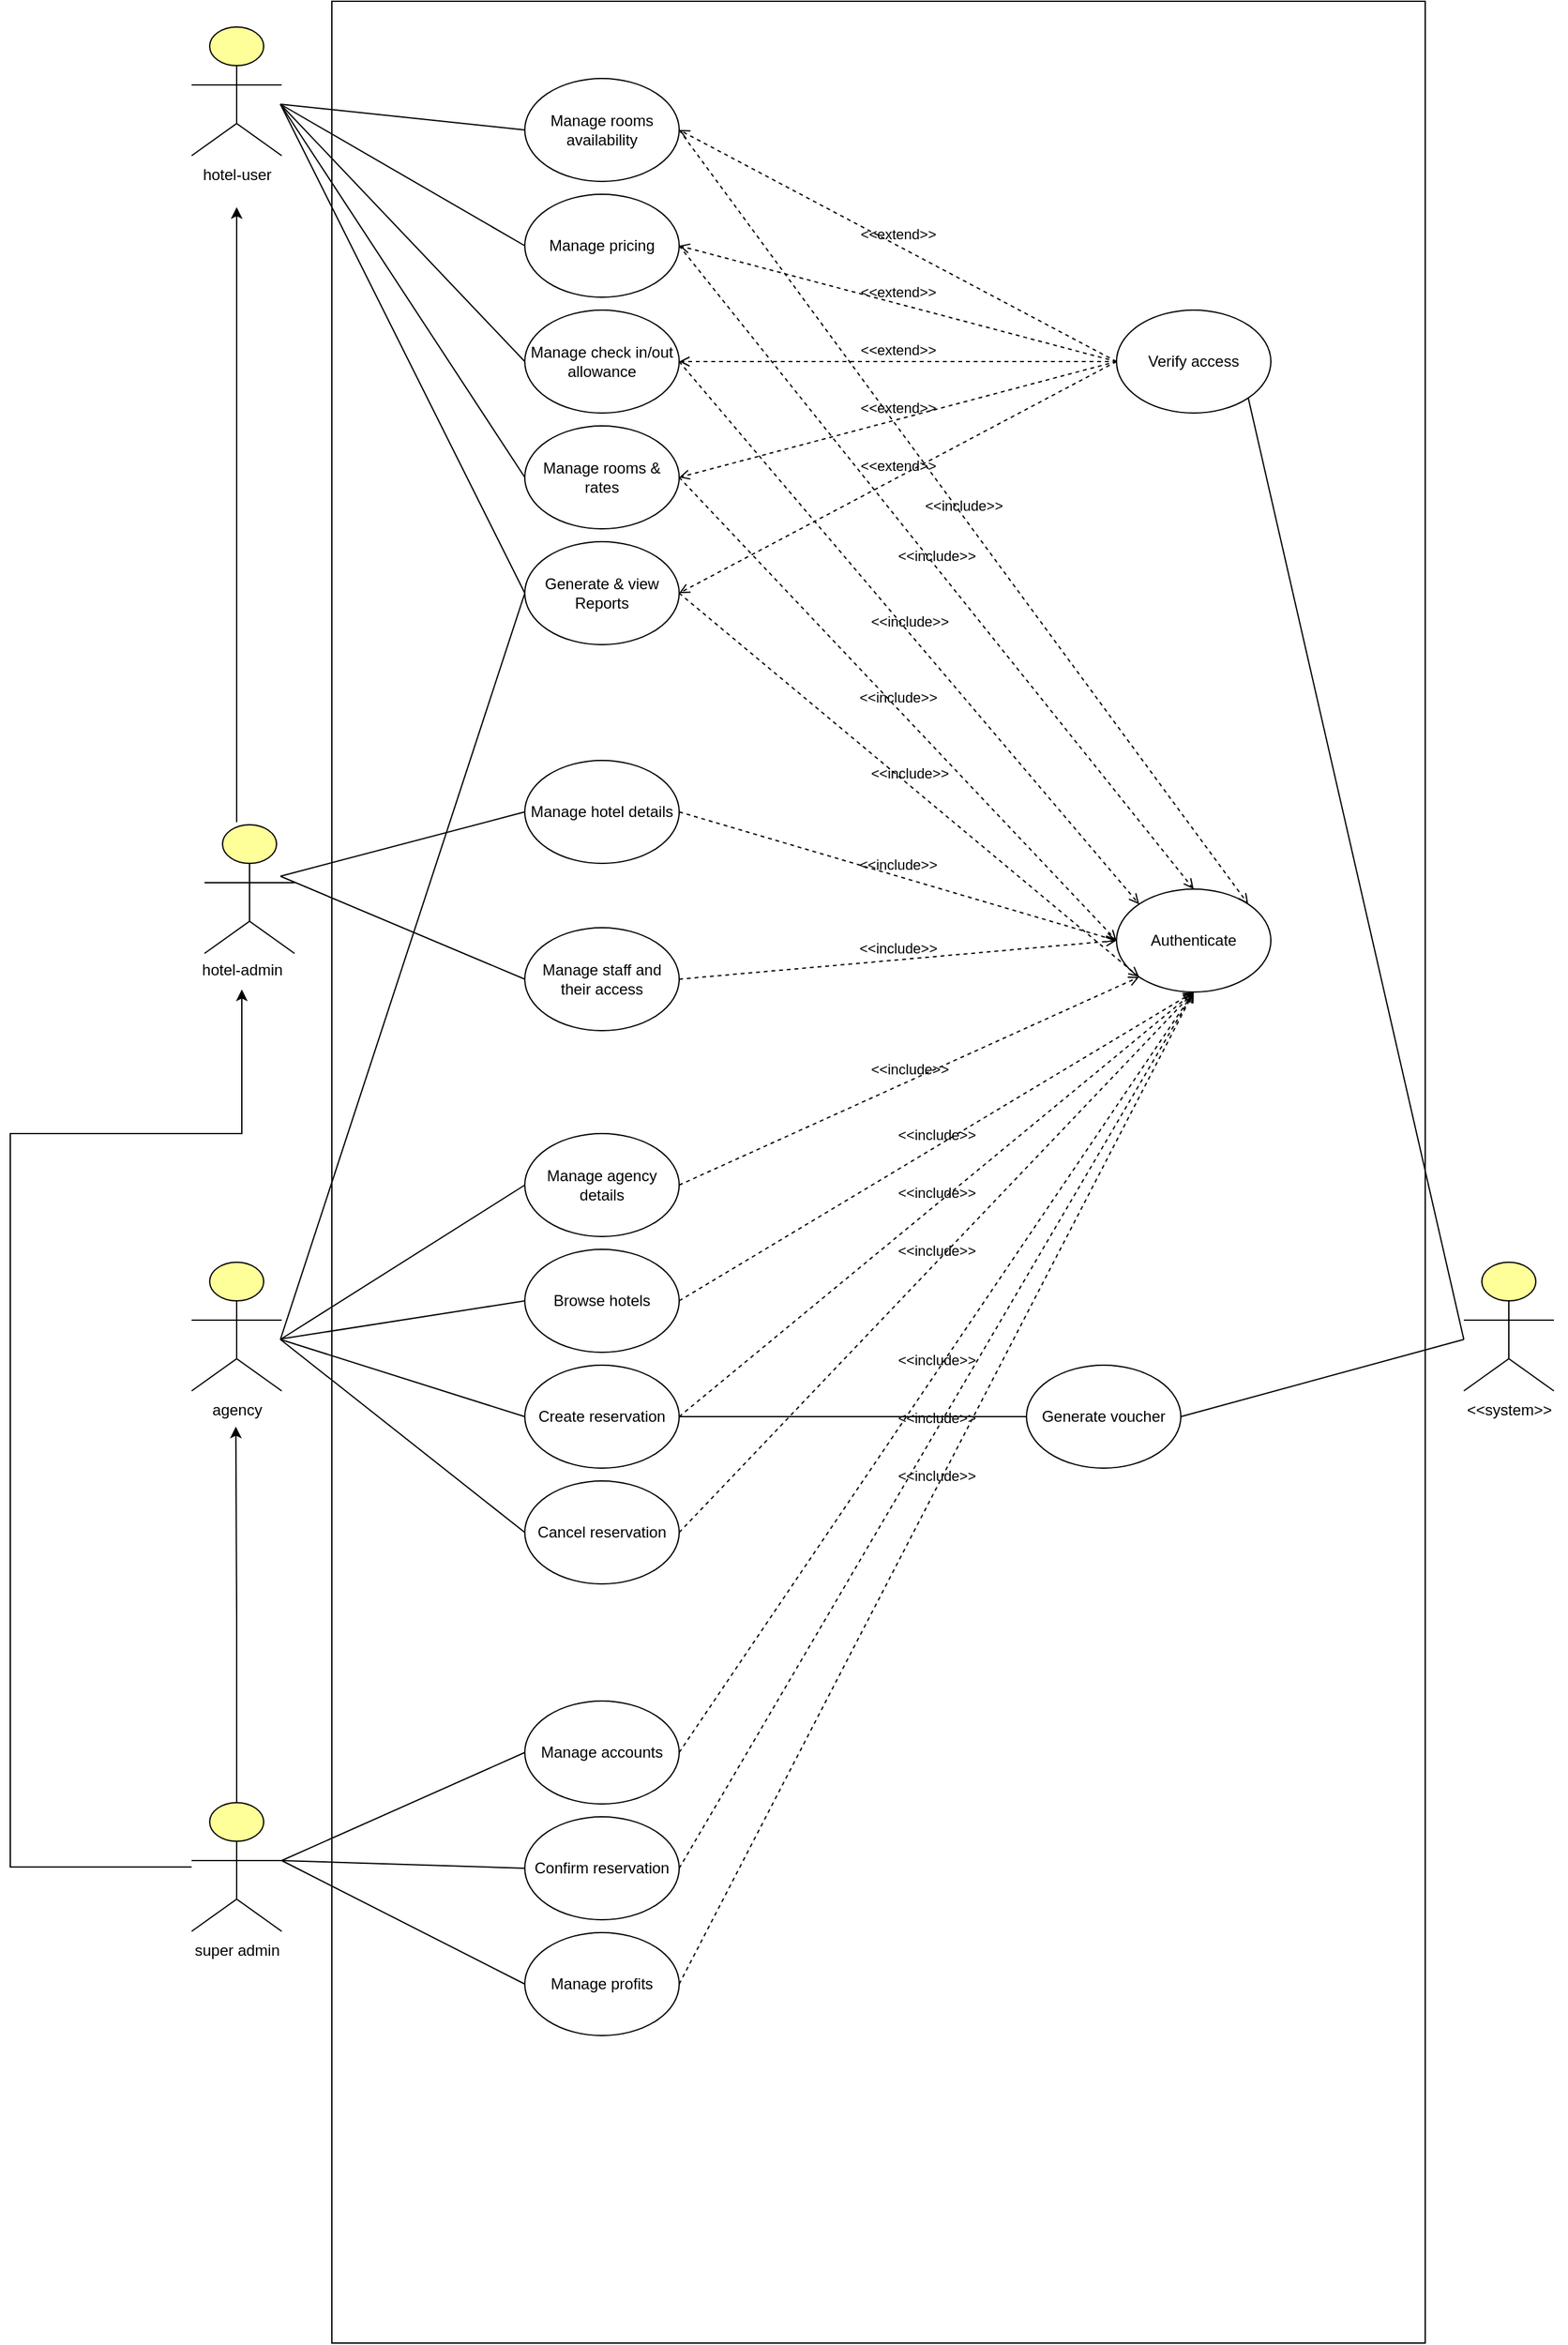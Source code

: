 <mxfile version="26.0.15">
  <diagram name="Page-1" id="pJQkfAfpMvx2vDXl0aS4">
    <mxGraphModel dx="2899" dy="1073" grid="1" gridSize="10" guides="1" tooltips="1" connect="1" arrows="1" fold="1" page="1" pageScale="1" pageWidth="850" pageHeight="1100" math="0" shadow="0">
      <root>
        <mxCell id="0" />
        <mxCell id="1" parent="0" />
        <mxCell id="woPbn98t3P-iTWukvZgP-1" value="" style="rounded=0;whiteSpace=wrap;html=1;" parent="1" vertex="1">
          <mxGeometry width="850" height="1820" as="geometry" />
        </mxCell>
        <mxCell id="woPbn98t3P-iTWukvZgP-10" value="Manage rooms availability" style="ellipse;whiteSpace=wrap;html=1;" parent="1" vertex="1">
          <mxGeometry x="150" y="60" width="120" height="80" as="geometry" />
        </mxCell>
        <mxCell id="woPbn98t3P-iTWukvZgP-11" value="Manage pricing" style="ellipse;whiteSpace=wrap;html=1;" parent="1" vertex="1">
          <mxGeometry x="150" y="150" width="120" height="80" as="geometry" />
        </mxCell>
        <mxCell id="woPbn98t3P-iTWukvZgP-12" value="Manage check in/out allowance" style="ellipse;whiteSpace=wrap;html=1;" parent="1" vertex="1">
          <mxGeometry x="150" y="240" width="120" height="80" as="geometry" />
        </mxCell>
        <mxCell id="woPbn98t3P-iTWukvZgP-13" value="Manage rooms &amp;amp; rates" style="ellipse;whiteSpace=wrap;html=1;" parent="1" vertex="1">
          <mxGeometry x="150" y="330" width="120" height="80" as="geometry" />
        </mxCell>
        <mxCell id="woPbn98t3P-iTWukvZgP-15" value="Generate &amp;amp; view Reports" style="ellipse;whiteSpace=wrap;html=1;" parent="1" vertex="1">
          <mxGeometry x="150" y="420" width="120" height="80" as="geometry" />
        </mxCell>
        <mxCell id="woPbn98t3P-iTWukvZgP-16" value="Verify access" style="ellipse;whiteSpace=wrap;html=1;" parent="1" vertex="1">
          <mxGeometry x="610" y="240" width="120" height="80" as="geometry" />
        </mxCell>
        <mxCell id="woPbn98t3P-iTWukvZgP-17" value="Authenticate" style="ellipse;whiteSpace=wrap;html=1;" parent="1" vertex="1">
          <mxGeometry x="610" y="690" width="120" height="80" as="geometry" />
        </mxCell>
        <mxCell id="woPbn98t3P-iTWukvZgP-18" value="&amp;lt;&amp;lt;include&amp;gt;&amp;gt;" style="html=1;verticalAlign=bottom;labelBackgroundColor=none;endArrow=open;endFill=0;dashed=1;rounded=0;exitX=1;exitY=0.5;exitDx=0;exitDy=0;entryX=1;entryY=0;entryDx=0;entryDy=0;" parent="1" source="woPbn98t3P-iTWukvZgP-10" target="woPbn98t3P-iTWukvZgP-17" edge="1">
          <mxGeometry width="160" relative="1" as="geometry">
            <mxPoint x="280" y="110" as="sourcePoint" />
            <mxPoint x="440" y="110" as="targetPoint" />
          </mxGeometry>
        </mxCell>
        <mxCell id="woPbn98t3P-iTWukvZgP-19" value="&amp;lt;&amp;lt;include&amp;gt;&amp;gt;" style="html=1;verticalAlign=bottom;labelBackgroundColor=none;endArrow=open;endFill=0;dashed=1;rounded=0;entryX=0.5;entryY=0;entryDx=0;entryDy=0;" parent="1" target="woPbn98t3P-iTWukvZgP-17" edge="1">
          <mxGeometry width="160" relative="1" as="geometry">
            <mxPoint x="270" y="190" as="sourcePoint" />
            <mxPoint x="435" y="190" as="targetPoint" />
          </mxGeometry>
        </mxCell>
        <mxCell id="woPbn98t3P-iTWukvZgP-20" value="&amp;lt;&amp;lt;include&amp;gt;&amp;gt;" style="html=1;verticalAlign=bottom;labelBackgroundColor=none;endArrow=open;endFill=0;dashed=1;rounded=0;entryX=0;entryY=0;entryDx=0;entryDy=0;exitX=1;exitY=0.5;exitDx=0;exitDy=0;" parent="1" source="woPbn98t3P-iTWukvZgP-12" target="woPbn98t3P-iTWukvZgP-17" edge="1">
          <mxGeometry width="160" relative="1" as="geometry">
            <mxPoint x="280" y="200" as="sourcePoint" />
            <mxPoint x="393" y="202" as="targetPoint" />
          </mxGeometry>
        </mxCell>
        <mxCell id="woPbn98t3P-iTWukvZgP-21" value="&amp;lt;&amp;lt;include&amp;gt;&amp;gt;" style="html=1;verticalAlign=bottom;labelBackgroundColor=none;endArrow=open;endFill=0;dashed=1;rounded=0;entryX=0;entryY=0.5;entryDx=0;entryDy=0;exitX=1;exitY=0.5;exitDx=0;exitDy=0;" parent="1" source="woPbn98t3P-iTWukvZgP-13" target="woPbn98t3P-iTWukvZgP-17" edge="1">
          <mxGeometry width="160" relative="1" as="geometry">
            <mxPoint x="280" y="290" as="sourcePoint" />
            <mxPoint x="375" y="230" as="targetPoint" />
          </mxGeometry>
        </mxCell>
        <mxCell id="woPbn98t3P-iTWukvZgP-22" value="&amp;lt;&amp;lt;include&amp;gt;&amp;gt;" style="html=1;verticalAlign=bottom;labelBackgroundColor=none;endArrow=open;endFill=0;dashed=1;rounded=0;entryX=0;entryY=1;entryDx=0;entryDy=0;exitX=1;exitY=0.5;exitDx=0;exitDy=0;" parent="1" source="woPbn98t3P-iTWukvZgP-15" target="woPbn98t3P-iTWukvZgP-17" edge="1">
          <mxGeometry width="160" relative="1" as="geometry">
            <mxPoint x="280" y="380" as="sourcePoint" />
            <mxPoint x="618" y="768" as="targetPoint" />
          </mxGeometry>
        </mxCell>
        <mxCell id="woPbn98t3P-iTWukvZgP-24" value="&amp;lt;&amp;lt;extend&amp;gt;&amp;gt;" style="html=1;verticalAlign=bottom;labelBackgroundColor=none;endArrow=open;endFill=0;dashed=1;rounded=0;exitX=0;exitY=0.5;exitDx=0;exitDy=0;entryX=1;entryY=0.5;entryDx=0;entryDy=0;" parent="1" source="woPbn98t3P-iTWukvZgP-16" target="woPbn98t3P-iTWukvZgP-10" edge="1">
          <mxGeometry width="160" relative="1" as="geometry">
            <mxPoint x="460" y="210" as="sourcePoint" />
            <mxPoint x="620" y="210" as="targetPoint" />
          </mxGeometry>
        </mxCell>
        <mxCell id="woPbn98t3P-iTWukvZgP-25" value="&amp;lt;&amp;lt;extend&amp;gt;&amp;gt;" style="html=1;verticalAlign=bottom;labelBackgroundColor=none;endArrow=open;endFill=0;dashed=1;rounded=0;exitX=0;exitY=0.5;exitDx=0;exitDy=0;entryX=1;entryY=0.5;entryDx=0;entryDy=0;" parent="1" source="woPbn98t3P-iTWukvZgP-16" target="woPbn98t3P-iTWukvZgP-11" edge="1">
          <mxGeometry width="160" relative="1" as="geometry">
            <mxPoint x="610" y="250" as="sourcePoint" />
            <mxPoint x="280" y="110" as="targetPoint" />
          </mxGeometry>
        </mxCell>
        <mxCell id="woPbn98t3P-iTWukvZgP-26" value="&amp;lt;&amp;lt;extend&amp;gt;&amp;gt;" style="html=1;verticalAlign=bottom;labelBackgroundColor=none;endArrow=open;endFill=0;dashed=1;rounded=0;exitX=0;exitY=0.5;exitDx=0;exitDy=0;entryX=1;entryY=0.5;entryDx=0;entryDy=0;" parent="1" source="woPbn98t3P-iTWukvZgP-16" target="woPbn98t3P-iTWukvZgP-12" edge="1">
          <mxGeometry width="160" relative="1" as="geometry">
            <mxPoint x="550" y="290" as="sourcePoint" />
            <mxPoint x="280" y="200" as="targetPoint" />
          </mxGeometry>
        </mxCell>
        <mxCell id="woPbn98t3P-iTWukvZgP-27" value="&amp;lt;&amp;lt;extend&amp;gt;&amp;gt;" style="html=1;verticalAlign=bottom;labelBackgroundColor=none;endArrow=open;endFill=0;dashed=1;rounded=0;exitX=0;exitY=0.5;exitDx=0;exitDy=0;entryX=1;entryY=0.5;entryDx=0;entryDy=0;" parent="1" source="woPbn98t3P-iTWukvZgP-16" target="woPbn98t3P-iTWukvZgP-13" edge="1">
          <mxGeometry width="160" relative="1" as="geometry">
            <mxPoint x="550" y="290" as="sourcePoint" />
            <mxPoint x="280" y="290" as="targetPoint" />
          </mxGeometry>
        </mxCell>
        <mxCell id="woPbn98t3P-iTWukvZgP-28" value="&amp;lt;&amp;lt;extend&amp;gt;&amp;gt;" style="html=1;verticalAlign=bottom;labelBackgroundColor=none;endArrow=open;endFill=0;dashed=1;rounded=0;exitX=0;exitY=0.5;exitDx=0;exitDy=0;entryX=1;entryY=0.5;entryDx=0;entryDy=0;" parent="1" source="woPbn98t3P-iTWukvZgP-16" target="woPbn98t3P-iTWukvZgP-15" edge="1">
          <mxGeometry width="160" relative="1" as="geometry">
            <mxPoint x="550" y="290" as="sourcePoint" />
            <mxPoint x="280" y="380" as="targetPoint" />
          </mxGeometry>
        </mxCell>
        <mxCell id="DD-lqxEj_kKFfVJaps85-4" value="" style="endArrow=none;html=1;rounded=0;entryX=0;entryY=0.5;entryDx=0;entryDy=0;" edge="1" parent="1" target="woPbn98t3P-iTWukvZgP-10">
          <mxGeometry width="50" height="50" relative="1" as="geometry">
            <mxPoint x="-40" y="80" as="sourcePoint" />
            <mxPoint x="120" y="210" as="targetPoint" />
          </mxGeometry>
        </mxCell>
        <mxCell id="DD-lqxEj_kKFfVJaps85-5" value="" style="endArrow=none;html=1;rounded=0;entryX=0;entryY=0.5;entryDx=0;entryDy=0;" edge="1" parent="1" target="woPbn98t3P-iTWukvZgP-11">
          <mxGeometry width="50" height="50" relative="1" as="geometry">
            <mxPoint x="-40" y="80" as="sourcePoint" />
            <mxPoint x="160" y="110" as="targetPoint" />
          </mxGeometry>
        </mxCell>
        <mxCell id="DD-lqxEj_kKFfVJaps85-6" value="" style="endArrow=none;html=1;rounded=0;entryX=0;entryY=0.5;entryDx=0;entryDy=0;" edge="1" parent="1" target="woPbn98t3P-iTWukvZgP-12">
          <mxGeometry width="50" height="50" relative="1" as="geometry">
            <mxPoint x="-40" y="80" as="sourcePoint" />
            <mxPoint x="160" y="200" as="targetPoint" />
          </mxGeometry>
        </mxCell>
        <mxCell id="DD-lqxEj_kKFfVJaps85-7" value="" style="endArrow=none;html=1;rounded=0;entryX=0;entryY=0.5;entryDx=0;entryDy=0;" edge="1" parent="1" target="woPbn98t3P-iTWukvZgP-13">
          <mxGeometry width="50" height="50" relative="1" as="geometry">
            <mxPoint x="-40" y="80" as="sourcePoint" />
            <mxPoint x="160" y="290" as="targetPoint" />
          </mxGeometry>
        </mxCell>
        <mxCell id="DD-lqxEj_kKFfVJaps85-8" value="" style="endArrow=none;html=1;rounded=0;entryX=0;entryY=0.5;entryDx=0;entryDy=0;" edge="1" parent="1" target="woPbn98t3P-iTWukvZgP-15">
          <mxGeometry width="50" height="50" relative="1" as="geometry">
            <mxPoint x="-40" y="80" as="sourcePoint" />
            <mxPoint x="160" y="380" as="targetPoint" />
          </mxGeometry>
        </mxCell>
        <mxCell id="DD-lqxEj_kKFfVJaps85-21" style="edgeStyle=orthogonalEdgeStyle;rounded=0;orthogonalLoop=1;jettySize=auto;html=1;" edge="1" parent="1">
          <mxGeometry relative="1" as="geometry">
            <mxPoint x="-74" y="160" as="targetPoint" />
            <mxPoint x="-74" y="638" as="sourcePoint" />
          </mxGeometry>
        </mxCell>
        <mxCell id="DD-lqxEj_kKFfVJaps85-12" value="Manage hotel details" style="ellipse;whiteSpace=wrap;html=1;" vertex="1" parent="1">
          <mxGeometry x="150" y="590" width="120" height="80" as="geometry" />
        </mxCell>
        <mxCell id="DD-lqxEj_kKFfVJaps85-13" value="&lt;div&gt;Manage staff and their access&lt;/div&gt;" style="ellipse;whiteSpace=wrap;html=1;" vertex="1" parent="1">
          <mxGeometry x="150" y="720" width="120" height="80" as="geometry" />
        </mxCell>
        <mxCell id="DD-lqxEj_kKFfVJaps85-14" value="&amp;lt;&amp;lt;include&amp;gt;&amp;gt;" style="html=1;verticalAlign=bottom;labelBackgroundColor=none;endArrow=open;endFill=0;dashed=1;rounded=0;entryX=0;entryY=0.5;entryDx=0;entryDy=0;exitX=1;exitY=0.5;exitDx=0;exitDy=0;" edge="1" parent="1" source="DD-lqxEj_kKFfVJaps85-12" target="woPbn98t3P-iTWukvZgP-17">
          <mxGeometry width="160" relative="1" as="geometry">
            <mxPoint x="280" y="470" as="sourcePoint" />
            <mxPoint x="638" y="768" as="targetPoint" />
          </mxGeometry>
        </mxCell>
        <mxCell id="DD-lqxEj_kKFfVJaps85-15" value="&amp;lt;&amp;lt;include&amp;gt;&amp;gt;" style="html=1;verticalAlign=bottom;labelBackgroundColor=none;endArrow=open;endFill=0;dashed=1;rounded=0;exitX=1;exitY=0.5;exitDx=0;exitDy=0;" edge="1" parent="1" source="DD-lqxEj_kKFfVJaps85-13">
          <mxGeometry width="160" relative="1" as="geometry">
            <mxPoint x="280" y="640" as="sourcePoint" />
            <mxPoint x="610" y="730" as="targetPoint" />
          </mxGeometry>
        </mxCell>
        <mxCell id="DD-lqxEj_kKFfVJaps85-16" value="" style="endArrow=none;html=1;rounded=0;entryX=0;entryY=0.5;entryDx=0;entryDy=0;" edge="1" parent="1" target="DD-lqxEj_kKFfVJaps85-12">
          <mxGeometry width="50" height="50" relative="1" as="geometry">
            <mxPoint x="-40" y="680" as="sourcePoint" />
            <mxPoint x="160" y="470" as="targetPoint" />
          </mxGeometry>
        </mxCell>
        <mxCell id="DD-lqxEj_kKFfVJaps85-20" value="" style="endArrow=none;html=1;rounded=0;entryX=0;entryY=0.5;entryDx=0;entryDy=0;" edge="1" parent="1" target="DD-lqxEj_kKFfVJaps85-13">
          <mxGeometry width="50" height="50" relative="1" as="geometry">
            <mxPoint x="-40" y="680" as="sourcePoint" />
            <mxPoint x="160" y="640" as="targetPoint" />
          </mxGeometry>
        </mxCell>
        <mxCell id="DD-lqxEj_kKFfVJaps85-24" value="&lt;div&gt;Manage agency details&lt;/div&gt;" style="ellipse;whiteSpace=wrap;html=1;" vertex="1" parent="1">
          <mxGeometry x="150" y="880" width="120" height="80" as="geometry" />
        </mxCell>
        <mxCell id="DD-lqxEj_kKFfVJaps85-25" value="Browse hotels" style="ellipse;whiteSpace=wrap;html=1;" vertex="1" parent="1">
          <mxGeometry x="150" y="970" width="120" height="80" as="geometry" />
        </mxCell>
        <mxCell id="DD-lqxEj_kKFfVJaps85-26" value="Create reservation" style="ellipse;whiteSpace=wrap;html=1;" vertex="1" parent="1">
          <mxGeometry x="150" y="1060" width="120" height="80" as="geometry" />
        </mxCell>
        <mxCell id="DD-lqxEj_kKFfVJaps85-27" value="Cancel reservation" style="ellipse;whiteSpace=wrap;html=1;" vertex="1" parent="1">
          <mxGeometry x="150" y="1150" width="120" height="80" as="geometry" />
        </mxCell>
        <mxCell id="DD-lqxEj_kKFfVJaps85-28" value="" style="endArrow=none;html=1;rounded=0;entryX=0;entryY=0.5;entryDx=0;entryDy=0;" edge="1" parent="1" target="DD-lqxEj_kKFfVJaps85-24">
          <mxGeometry width="50" height="50" relative="1" as="geometry">
            <mxPoint x="-40" y="1040" as="sourcePoint" />
            <mxPoint x="230" y="990" as="targetPoint" />
          </mxGeometry>
        </mxCell>
        <mxCell id="DD-lqxEj_kKFfVJaps85-29" value="" style="endArrow=none;html=1;rounded=0;entryX=0;entryY=0.5;entryDx=0;entryDy=0;" edge="1" parent="1" target="DD-lqxEj_kKFfVJaps85-25">
          <mxGeometry width="50" height="50" relative="1" as="geometry">
            <mxPoint x="-39" y="1039.531" as="sourcePoint" />
            <mxPoint x="160" y="930" as="targetPoint" />
          </mxGeometry>
        </mxCell>
        <mxCell id="DD-lqxEj_kKFfVJaps85-30" value="" style="endArrow=none;html=1;rounded=0;entryX=0;entryY=0.5;entryDx=0;entryDy=0;" edge="1" parent="1" target="DD-lqxEj_kKFfVJaps85-26">
          <mxGeometry width="50" height="50" relative="1" as="geometry">
            <mxPoint x="-40" y="1040" as="sourcePoint" />
            <mxPoint x="160" y="1020" as="targetPoint" />
          </mxGeometry>
        </mxCell>
        <mxCell id="DD-lqxEj_kKFfVJaps85-31" value="" style="endArrow=none;html=1;rounded=0;entryX=0;entryY=0.5;entryDx=0;entryDy=0;" edge="1" parent="1" target="DD-lqxEj_kKFfVJaps85-27">
          <mxGeometry width="50" height="50" relative="1" as="geometry">
            <mxPoint x="-40" y="1040" as="sourcePoint" />
            <mxPoint x="160" y="1110" as="targetPoint" />
          </mxGeometry>
        </mxCell>
        <mxCell id="DD-lqxEj_kKFfVJaps85-32" value="&amp;lt;&amp;lt;include&amp;gt;&amp;gt;" style="html=1;verticalAlign=bottom;labelBackgroundColor=none;endArrow=open;endFill=0;dashed=1;rounded=0;exitX=1;exitY=0.5;exitDx=0;exitDy=0;entryX=0;entryY=1;entryDx=0;entryDy=0;" edge="1" parent="1" source="DD-lqxEj_kKFfVJaps85-24" target="woPbn98t3P-iTWukvZgP-17">
          <mxGeometry width="160" relative="1" as="geometry">
            <mxPoint x="280" y="770" as="sourcePoint" />
            <mxPoint x="620" y="740" as="targetPoint" />
          </mxGeometry>
        </mxCell>
        <mxCell id="DD-lqxEj_kKFfVJaps85-33" value="&amp;lt;&amp;lt;include&amp;gt;&amp;gt;" style="html=1;verticalAlign=bottom;labelBackgroundColor=none;endArrow=open;endFill=0;dashed=1;rounded=0;exitX=1;exitY=0.5;exitDx=0;exitDy=0;entryX=0.5;entryY=1;entryDx=0;entryDy=0;" edge="1" parent="1" source="DD-lqxEj_kKFfVJaps85-25" target="woPbn98t3P-iTWukvZgP-17">
          <mxGeometry width="160" relative="1" as="geometry">
            <mxPoint x="280" y="930" as="sourcePoint" />
            <mxPoint x="638" y="768" as="targetPoint" />
          </mxGeometry>
        </mxCell>
        <mxCell id="DD-lqxEj_kKFfVJaps85-34" value="&amp;lt;&amp;lt;include&amp;gt;&amp;gt;" style="html=1;verticalAlign=bottom;labelBackgroundColor=none;endArrow=open;endFill=0;dashed=1;rounded=0;exitX=1;exitY=0.5;exitDx=0;exitDy=0;entryX=0.5;entryY=1;entryDx=0;entryDy=0;" edge="1" parent="1" source="DD-lqxEj_kKFfVJaps85-26" target="woPbn98t3P-iTWukvZgP-17">
          <mxGeometry width="160" relative="1" as="geometry">
            <mxPoint x="280" y="1020" as="sourcePoint" />
            <mxPoint x="680" y="780" as="targetPoint" />
          </mxGeometry>
        </mxCell>
        <mxCell id="DD-lqxEj_kKFfVJaps85-35" value="&amp;lt;&amp;lt;include&amp;gt;&amp;gt;" style="html=1;verticalAlign=bottom;labelBackgroundColor=none;endArrow=open;endFill=0;dashed=1;rounded=0;exitX=1;exitY=0.5;exitDx=0;exitDy=0;" edge="1" parent="1" source="DD-lqxEj_kKFfVJaps85-27">
          <mxGeometry width="160" relative="1" as="geometry">
            <mxPoint x="280" y="1110" as="sourcePoint" />
            <mxPoint x="670" y="770" as="targetPoint" />
          </mxGeometry>
        </mxCell>
        <mxCell id="DD-lqxEj_kKFfVJaps85-36" value="" style="endArrow=none;html=1;rounded=0;entryX=0;entryY=0.5;entryDx=0;entryDy=0;" edge="1" parent="1" target="woPbn98t3P-iTWukvZgP-15">
          <mxGeometry width="50" height="50" relative="1" as="geometry">
            <mxPoint x="-40" y="1040" as="sourcePoint" />
            <mxPoint x="160" y="930" as="targetPoint" />
          </mxGeometry>
        </mxCell>
        <mxCell id="DD-lqxEj_kKFfVJaps85-37" value="Generate voucher" style="ellipse;whiteSpace=wrap;html=1;" vertex="1" parent="1">
          <mxGeometry x="540" y="1060" width="120" height="80" as="geometry" />
        </mxCell>
        <mxCell id="DD-lqxEj_kKFfVJaps85-38" value="" style="endArrow=none;html=1;rounded=0;exitX=1;exitY=0.5;exitDx=0;exitDy=0;entryX=0;entryY=0.5;entryDx=0;entryDy=0;" edge="1" parent="1" source="DD-lqxEj_kKFfVJaps85-26" target="DD-lqxEj_kKFfVJaps85-37">
          <mxGeometry width="50" height="50" relative="1" as="geometry">
            <mxPoint x="450" y="940" as="sourcePoint" />
            <mxPoint x="500" y="890" as="targetPoint" />
          </mxGeometry>
        </mxCell>
        <mxCell id="DD-lqxEj_kKFfVJaps85-40" value="" style="endArrow=none;html=1;rounded=0;exitX=1;exitY=0.5;exitDx=0;exitDy=0;" edge="1" parent="1" source="DD-lqxEj_kKFfVJaps85-37">
          <mxGeometry width="50" height="50" relative="1" as="geometry">
            <mxPoint x="650" y="1100" as="sourcePoint" />
            <mxPoint x="880" y="1040" as="targetPoint" />
          </mxGeometry>
        </mxCell>
        <mxCell id="DD-lqxEj_kKFfVJaps85-45" value="" style="html=1;outlineConnect=0;whiteSpace=wrap;fillColor=#ffff99;verticalLabelPosition=bottom;verticalAlign=top;align=center;shape=mxgraph.archimate3.actor;" vertex="1" parent="1">
          <mxGeometry x="-109" y="20" width="70" height="100" as="geometry" />
        </mxCell>
        <mxCell id="DD-lqxEj_kKFfVJaps85-46" value="" style="html=1;outlineConnect=0;whiteSpace=wrap;fillColor=#ffff99;verticalLabelPosition=bottom;verticalAlign=top;align=center;shape=mxgraph.archimate3.actor;" vertex="1" parent="1">
          <mxGeometry x="-109" y="980" width="70" height="100" as="geometry" />
        </mxCell>
        <mxCell id="DD-lqxEj_kKFfVJaps85-47" value="" style="html=1;outlineConnect=0;whiteSpace=wrap;fillColor=#ffff99;verticalLabelPosition=bottom;verticalAlign=top;align=center;shape=mxgraph.archimate3.actor;" vertex="1" parent="1">
          <mxGeometry x="-99" y="640" width="70" height="100" as="geometry" />
        </mxCell>
        <mxCell id="DD-lqxEj_kKFfVJaps85-48" value="" style="html=1;outlineConnect=0;whiteSpace=wrap;fillColor=#ffff99;verticalLabelPosition=bottom;verticalAlign=top;align=center;shape=mxgraph.archimate3.actor;" vertex="1" parent="1">
          <mxGeometry x="880" y="980" width="70" height="100" as="geometry" />
        </mxCell>
        <mxCell id="DD-lqxEj_kKFfVJaps85-49" value="hotel-user" style="text;html=1;align=center;verticalAlign=middle;resizable=0;points=[];autosize=1;strokeColor=none;fillColor=none;" vertex="1" parent="1">
          <mxGeometry x="-114" y="120" width="80" height="30" as="geometry" />
        </mxCell>
        <mxCell id="DD-lqxEj_kKFfVJaps85-50" value="hotel-admin" style="text;html=1;align=center;verticalAlign=middle;resizable=0;points=[];autosize=1;strokeColor=none;fillColor=none;" vertex="1" parent="1">
          <mxGeometry x="-115" y="738" width="90" height="30" as="geometry" />
        </mxCell>
        <mxCell id="DD-lqxEj_kKFfVJaps85-51" value="&lt;div&gt;agency&lt;/div&gt;" style="text;html=1;align=center;verticalAlign=middle;resizable=0;points=[];autosize=1;strokeColor=none;fillColor=none;" vertex="1" parent="1">
          <mxGeometry x="-104" y="1080" width="60" height="30" as="geometry" />
        </mxCell>
        <mxCell id="DD-lqxEj_kKFfVJaps85-52" value="&amp;lt;&amp;lt;system&amp;gt;&amp;gt;" style="text;html=1;align=center;verticalAlign=middle;resizable=0;points=[];autosize=1;strokeColor=none;fillColor=none;" vertex="1" parent="1">
          <mxGeometry x="870" y="1080" width="90" height="30" as="geometry" />
        </mxCell>
        <mxCell id="DD-lqxEj_kKFfVJaps85-56" style="edgeStyle=orthogonalEdgeStyle;rounded=0;orthogonalLoop=1;jettySize=auto;html=1;" edge="1" parent="1" source="DD-lqxEj_kKFfVJaps85-53" target="DD-lqxEj_kKFfVJaps85-50">
          <mxGeometry relative="1" as="geometry">
            <mxPoint x="-160" y="1150" as="targetPoint" />
            <Array as="points">
              <mxPoint x="-250" y="1450" />
              <mxPoint x="-250" y="880" />
              <mxPoint x="-70" y="880" />
            </Array>
          </mxGeometry>
        </mxCell>
        <mxCell id="DD-lqxEj_kKFfVJaps85-53" value="" style="html=1;outlineConnect=0;whiteSpace=wrap;fillColor=#ffff99;verticalLabelPosition=bottom;verticalAlign=top;align=center;shape=mxgraph.archimate3.actor;" vertex="1" parent="1">
          <mxGeometry x="-109" y="1400" width="70" height="100" as="geometry" />
        </mxCell>
        <mxCell id="DD-lqxEj_kKFfVJaps85-54" value="super admin" style="text;html=1;align=center;verticalAlign=middle;resizable=0;points=[];autosize=1;strokeColor=none;fillColor=none;" vertex="1" parent="1">
          <mxGeometry x="-119" y="1500" width="90" height="30" as="geometry" />
        </mxCell>
        <mxCell id="DD-lqxEj_kKFfVJaps85-55" style="edgeStyle=orthogonalEdgeStyle;rounded=0;orthogonalLoop=1;jettySize=auto;html=1;entryX=0.489;entryY=0.925;entryDx=0;entryDy=0;entryPerimeter=0;" edge="1" parent="1" source="DD-lqxEj_kKFfVJaps85-53" target="DD-lqxEj_kKFfVJaps85-51">
          <mxGeometry relative="1" as="geometry" />
        </mxCell>
        <mxCell id="DD-lqxEj_kKFfVJaps85-57" value="&lt;div&gt;Manage accounts&lt;/div&gt;" style="ellipse;whiteSpace=wrap;html=1;" vertex="1" parent="1">
          <mxGeometry x="150" y="1321" width="120" height="80" as="geometry" />
        </mxCell>
        <mxCell id="DD-lqxEj_kKFfVJaps85-58" value="Confirm reservation" style="ellipse;whiteSpace=wrap;html=1;" vertex="1" parent="1">
          <mxGeometry x="150" y="1411" width="120" height="80" as="geometry" />
        </mxCell>
        <mxCell id="DD-lqxEj_kKFfVJaps85-59" value="Manage profits" style="ellipse;whiteSpace=wrap;html=1;" vertex="1" parent="1">
          <mxGeometry x="150" y="1501" width="120" height="80" as="geometry" />
        </mxCell>
        <mxCell id="DD-lqxEj_kKFfVJaps85-60" value="" style="endArrow=none;html=1;rounded=0;entryX=0;entryY=0.5;entryDx=0;entryDy=0;exitX=1;exitY=0.45;exitDx=0;exitDy=0;exitPerimeter=0;" edge="1" parent="1" source="DD-lqxEj_kKFfVJaps85-53" target="DD-lqxEj_kKFfVJaps85-57">
          <mxGeometry width="50" height="50" relative="1" as="geometry">
            <mxPoint x="-30" y="1050" as="sourcePoint" />
            <mxPoint x="160" y="1200" as="targetPoint" />
          </mxGeometry>
        </mxCell>
        <mxCell id="DD-lqxEj_kKFfVJaps85-61" value="" style="endArrow=none;html=1;rounded=0;entryX=0;entryY=0.5;entryDx=0;entryDy=0;exitX=1;exitY=0.45;exitDx=0;exitDy=0;exitPerimeter=0;" edge="1" parent="1" source="DD-lqxEj_kKFfVJaps85-53" target="DD-lqxEj_kKFfVJaps85-58">
          <mxGeometry width="50" height="50" relative="1" as="geometry">
            <mxPoint x="-29" y="1455" as="sourcePoint" />
            <mxPoint x="160" y="1371" as="targetPoint" />
          </mxGeometry>
        </mxCell>
        <mxCell id="DD-lqxEj_kKFfVJaps85-62" value="" style="endArrow=none;html=1;rounded=0;entryX=0;entryY=0.5;entryDx=0;entryDy=0;exitX=1;exitY=0.45;exitDx=0;exitDy=0;exitPerimeter=0;" edge="1" parent="1" source="DD-lqxEj_kKFfVJaps85-53" target="DD-lqxEj_kKFfVJaps85-59">
          <mxGeometry width="50" height="50" relative="1" as="geometry">
            <mxPoint x="-29" y="1455" as="sourcePoint" />
            <mxPoint x="160" y="1461" as="targetPoint" />
          </mxGeometry>
        </mxCell>
        <mxCell id="DD-lqxEj_kKFfVJaps85-63" value="" style="endArrow=none;html=1;rounded=0;entryX=1;entryY=1;entryDx=0;entryDy=0;" edge="1" parent="1" target="woPbn98t3P-iTWukvZgP-16">
          <mxGeometry width="50" height="50" relative="1" as="geometry">
            <mxPoint x="880" y="1040" as="sourcePoint" />
            <mxPoint x="310" y="760" as="targetPoint" />
          </mxGeometry>
        </mxCell>
        <mxCell id="DD-lqxEj_kKFfVJaps85-64" value="&amp;lt;&amp;lt;include&amp;gt;&amp;gt;" style="html=1;verticalAlign=bottom;labelBackgroundColor=none;endArrow=open;endFill=0;dashed=1;rounded=0;exitX=1;exitY=0.5;exitDx=0;exitDy=0;entryX=0.5;entryY=1;entryDx=0;entryDy=0;" edge="1" parent="1" source="DD-lqxEj_kKFfVJaps85-57" target="woPbn98t3P-iTWukvZgP-17">
          <mxGeometry width="160" relative="1" as="geometry">
            <mxPoint x="280" y="1200" as="sourcePoint" />
            <mxPoint x="680" y="780" as="targetPoint" />
          </mxGeometry>
        </mxCell>
        <mxCell id="DD-lqxEj_kKFfVJaps85-65" value="&amp;lt;&amp;lt;include&amp;gt;&amp;gt;" style="html=1;verticalAlign=bottom;labelBackgroundColor=none;endArrow=open;endFill=0;dashed=1;rounded=0;exitX=1;exitY=0.5;exitDx=0;exitDy=0;entryX=0.5;entryY=1;entryDx=0;entryDy=0;" edge="1" parent="1" source="DD-lqxEj_kKFfVJaps85-58" target="woPbn98t3P-iTWukvZgP-17">
          <mxGeometry width="160" relative="1" as="geometry">
            <mxPoint x="280" y="1371" as="sourcePoint" />
            <mxPoint x="638" y="768" as="targetPoint" />
          </mxGeometry>
        </mxCell>
        <mxCell id="DD-lqxEj_kKFfVJaps85-66" value="&amp;lt;&amp;lt;include&amp;gt;&amp;gt;" style="html=1;verticalAlign=bottom;labelBackgroundColor=none;endArrow=open;endFill=0;dashed=1;rounded=0;exitX=1;exitY=0.5;exitDx=0;exitDy=0;entryX=0.5;entryY=1;entryDx=0;entryDy=0;" edge="1" parent="1" source="DD-lqxEj_kKFfVJaps85-59" target="woPbn98t3P-iTWukvZgP-17">
          <mxGeometry width="160" relative="1" as="geometry">
            <mxPoint x="280" y="1461" as="sourcePoint" />
            <mxPoint x="680" y="780" as="targetPoint" />
          </mxGeometry>
        </mxCell>
      </root>
    </mxGraphModel>
  </diagram>
</mxfile>

